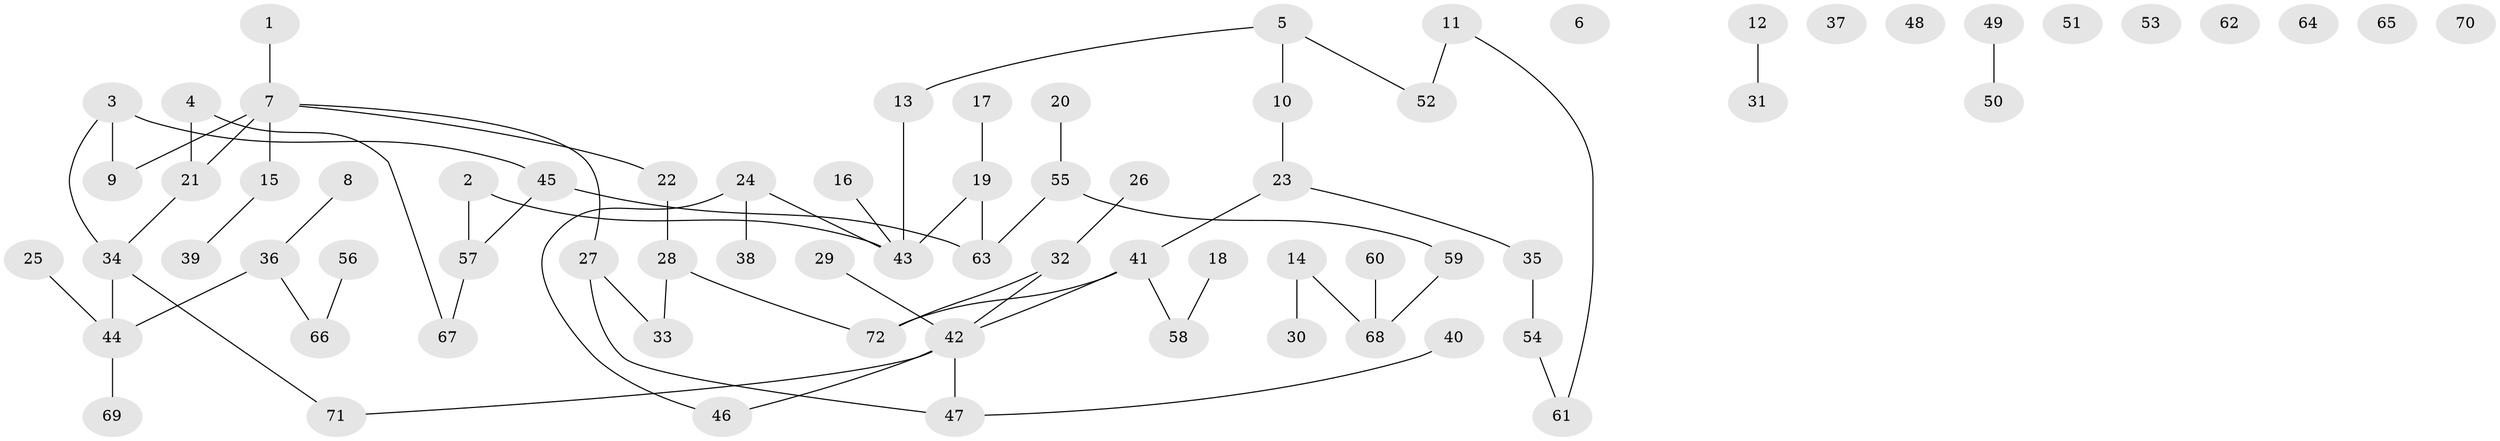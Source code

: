 // coarse degree distribution, {4: 0.2, 3: 0.2, 1: 0.16, 2: 0.4, 5: 0.04}
// Generated by graph-tools (version 1.1) at 2025/35/03/04/25 23:35:49]
// undirected, 72 vertices, 70 edges
graph export_dot {
  node [color=gray90,style=filled];
  1;
  2;
  3;
  4;
  5;
  6;
  7;
  8;
  9;
  10;
  11;
  12;
  13;
  14;
  15;
  16;
  17;
  18;
  19;
  20;
  21;
  22;
  23;
  24;
  25;
  26;
  27;
  28;
  29;
  30;
  31;
  32;
  33;
  34;
  35;
  36;
  37;
  38;
  39;
  40;
  41;
  42;
  43;
  44;
  45;
  46;
  47;
  48;
  49;
  50;
  51;
  52;
  53;
  54;
  55;
  56;
  57;
  58;
  59;
  60;
  61;
  62;
  63;
  64;
  65;
  66;
  67;
  68;
  69;
  70;
  71;
  72;
  1 -- 7;
  2 -- 43;
  2 -- 57;
  3 -- 9;
  3 -- 34;
  3 -- 45;
  4 -- 21;
  4 -- 67;
  5 -- 10;
  5 -- 13;
  5 -- 52;
  7 -- 9;
  7 -- 15;
  7 -- 21;
  7 -- 22;
  7 -- 27;
  8 -- 36;
  10 -- 23;
  11 -- 52;
  11 -- 61;
  12 -- 31;
  13 -- 43;
  14 -- 30;
  14 -- 68;
  15 -- 39;
  16 -- 43;
  17 -- 19;
  18 -- 58;
  19 -- 43;
  19 -- 63;
  20 -- 55;
  21 -- 34;
  22 -- 28;
  23 -- 35;
  23 -- 41;
  24 -- 38;
  24 -- 43;
  24 -- 46;
  25 -- 44;
  26 -- 32;
  27 -- 33;
  27 -- 47;
  28 -- 33;
  28 -- 72;
  29 -- 42;
  32 -- 42;
  32 -- 72;
  34 -- 44;
  34 -- 71;
  35 -- 54;
  36 -- 44;
  36 -- 66;
  40 -- 47;
  41 -- 42;
  41 -- 58;
  41 -- 72;
  42 -- 46;
  42 -- 47;
  42 -- 71;
  44 -- 69;
  45 -- 57;
  45 -- 63;
  49 -- 50;
  54 -- 61;
  55 -- 59;
  55 -- 63;
  56 -- 66;
  57 -- 67;
  59 -- 68;
  60 -- 68;
}
